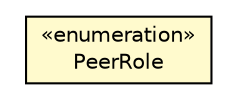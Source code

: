 #!/usr/local/bin/dot
#
# Class diagram 
# Generated by UMLGraph version R5_6-24-gf6e263 (http://www.umlgraph.org/)
#

digraph G {
	edge [fontname="Helvetica",fontsize=10,labelfontname="Helvetica",labelfontsize=10];
	node [fontname="Helvetica",fontsize=10,shape=plaintext];
	nodesep=0.25;
	ranksep=0.5;
	// org.universAAL.middleware.interfaces.PeerRole
	c293251 [label=<<table title="org.universAAL.middleware.interfaces.PeerRole" border="0" cellborder="1" cellspacing="0" cellpadding="2" port="p" bgcolor="lemonChiffon" href="./PeerRole.html">
		<tr><td><table border="0" cellspacing="0" cellpadding="1">
<tr><td align="center" balign="center"> &#171;enumeration&#187; </td></tr>
<tr><td align="center" balign="center"> PeerRole </td></tr>
		</table></td></tr>
		</table>>, URL="./PeerRole.html", fontname="Helvetica", fontcolor="black", fontsize=10.0];
}


